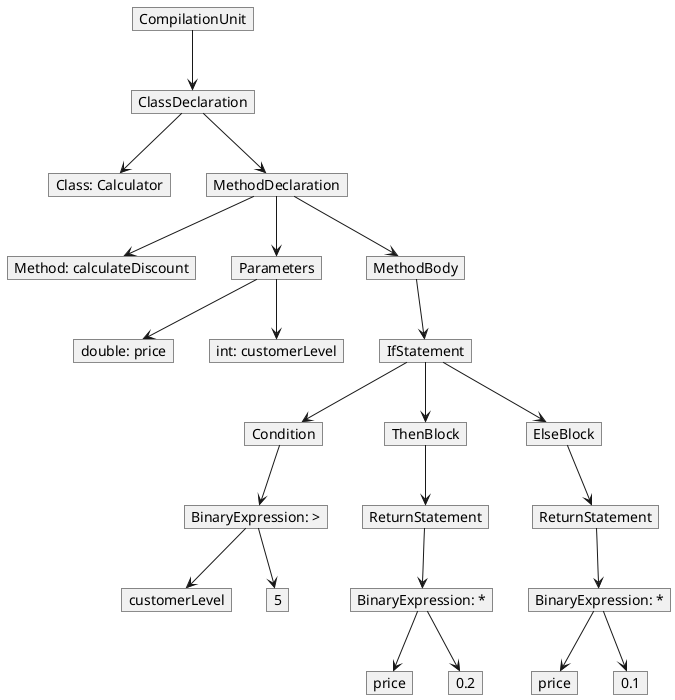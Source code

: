 @startuml

hide empty members

object "CompilationUnit" as A
object "ClassDeclaration" as B
object "Class: Calculator" as C
object "MethodDeclaration" as D
object "Method: calculateDiscount" as E
object "Parameters" as F
object "double: price" as G
object "int: customerLevel" as H
object "MethodBody" as I
object "IfStatement" as J
object "Condition" as K
object "BinaryExpression: >" as L
object "customerLevel" as M
object "5" as N
object "ThenBlock" as O
object "ReturnStatement" as P
object "BinaryExpression: *" as Q
object "price" as R
object "0.2" as S
object "ElseBlock" as T
object "ReturnStatement" as U
object "BinaryExpression: *" as V
object "price" as W
object "0.1" as X

A --> B
B --> C
B --> D
D --> E
D --> F
F --> G
F --> H
D --> I
I --> J
J --> K
K --> L
L --> M
L --> N
J --> O
O --> P
P --> Q
Q --> R
Q --> S
J --> T
T --> U
U --> V
V --> W
V --> X

@enduml